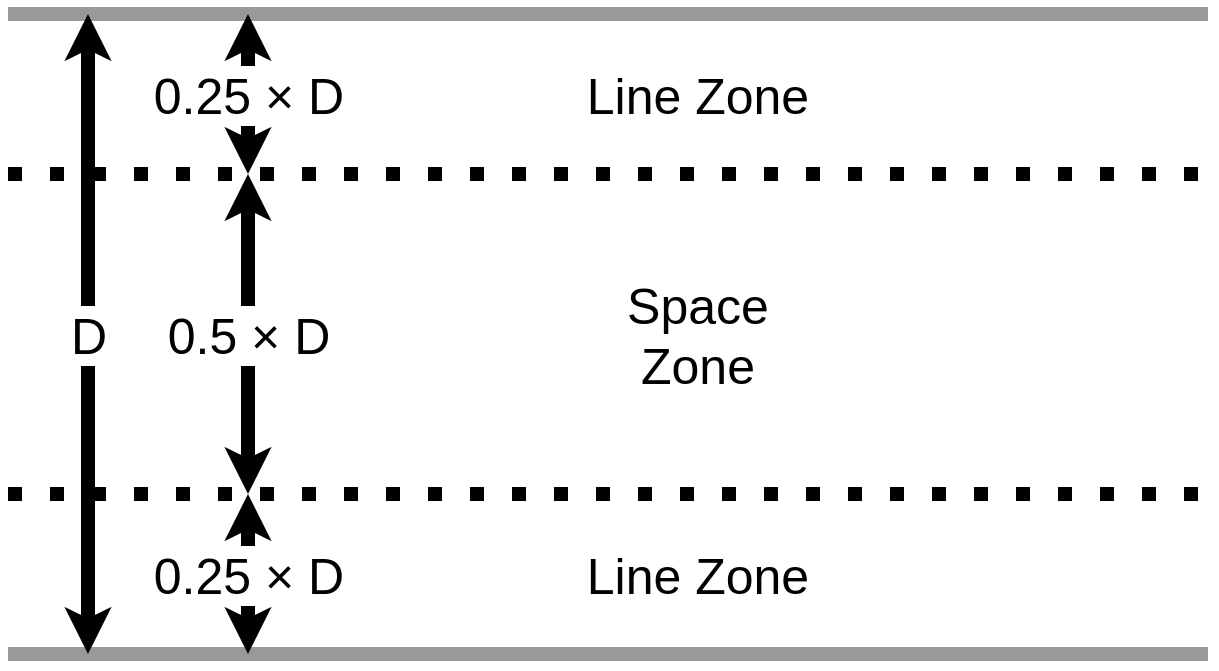 <mxfile userAgent="Mozilla/5.0 (X11; Linux x86_64) AppleWebKit/537.36 (KHTML, like Gecko) Chrome/57.0.299.133 Safari/537.36" version="6.4.6" editor="www.draw.io"><diagram name="Page-1"><mxGraphModel dx="975" dy="712" grid="1" gridSize="10" guides="1" tooltips="1" connect="1" arrows="1" fold="1" page="0" pageScale="1" pageWidth="826" pageHeight="1169" background="#ffffff" math="0" shadow="0"><root><mxCell id="0"/><mxCell id="1" parent="0"/><mxCell id="7" value="" style="endArrow=none;html=1;shadow=0;strokeColor=#999999;strokeWidth=7;fontSize=25;" edge="1" parent="1"><mxGeometry width="50" height="50" relative="1" as="geometry"><mxPoint x="440" y="120" as="sourcePoint"/><mxPoint x="1040" y="120" as="targetPoint"/></mxGeometry></mxCell><mxCell id="8" value="" style="endArrow=none;html=1;shadow=0;strokeColor=#999999;strokeWidth=7;fontSize=25;" edge="1" parent="1"><mxGeometry width="50" height="50" relative="1" as="geometry"><mxPoint x="440" y="440" as="sourcePoint"/><mxPoint x="1040" y="440" as="targetPoint"/></mxGeometry></mxCell><mxCell id="53" value="D" style="endArrow=classic;html=1;shadow=0;strokeColor=#000000;strokeWidth=7;fontSize=25;startArrow=classic;startFill=1;endFill=1;startSize=1;endSize=1;targetPerimeterSpacing=0;" edge="1" parent="1"><mxGeometry width="50" height="50" relative="1" as="geometry"><mxPoint x="480" y="440" as="sourcePoint"/><mxPoint x="480" y="120" as="targetPoint"/></mxGeometry></mxCell><mxCell id="55" value="0.25&amp;nbsp;&lt;span&gt;×&amp;nbsp;&lt;/span&gt;D" style="endArrow=classic;html=1;shadow=0;strokeColor=#000000;strokeWidth=7;fontSize=25;startArrow=classic;startFill=1;endFill=1;startSize=1;endSize=1;targetPerimeterSpacing=0;" edge="1" parent="1"><mxGeometry width="50" height="50" relative="1" as="geometry"><mxPoint x="560" y="200" as="sourcePoint"/><mxPoint x="560" y="120" as="targetPoint"/></mxGeometry></mxCell><mxCell id="60" value="0.25&amp;nbsp;&lt;span&gt;×&amp;nbsp;&lt;/span&gt;D" style="endArrow=classic;html=1;shadow=0;strokeColor=#000000;strokeWidth=7;fontSize=25;startArrow=classic;startFill=1;endFill=1;startSize=1;endSize=1;targetPerimeterSpacing=0;" edge="1" parent="1"><mxGeometry width="50" height="50" relative="1" as="geometry"><mxPoint x="560" y="440" as="sourcePoint"/><mxPoint x="560" y="360" as="targetPoint"/></mxGeometry></mxCell><mxCell id="61" value="0.5&amp;nbsp;&lt;span&gt;×&amp;nbsp;&lt;/span&gt;D" style="endArrow=classic;html=1;shadow=0;strokeColor=#000000;strokeWidth=7;fontSize=25;startArrow=classic;startFill=1;endFill=1;startSize=1;endSize=1;targetPerimeterSpacing=0;" edge="1" parent="1"><mxGeometry width="50" height="50" relative="1" as="geometry"><mxPoint x="560" y="360" as="sourcePoint"/><mxPoint x="560" y="200" as="targetPoint"/></mxGeometry></mxCell><mxCell id="63" value="" style="endArrow=none;html=1;dashed=1;dashPattern=1 2;shadow=0;strokeColor=#000000;strokeWidth=7;fontSize=25;" edge="1" parent="1"><mxGeometry width="50" height="50" relative="1" as="geometry"><mxPoint x="440" y="360" as="sourcePoint"/><mxPoint x="1040" y="360" as="targetPoint"/></mxGeometry></mxCell><mxCell id="64" value="" style="endArrow=none;html=1;dashed=1;dashPattern=1 2;shadow=0;strokeColor=#000000;strokeWidth=7;fontSize=25;" edge="1" parent="1"><mxGeometry width="50" height="50" relative="1" as="geometry"><mxPoint x="440" y="200" as="sourcePoint"/><mxPoint x="1040" y="200" as="targetPoint"/></mxGeometry></mxCell><mxCell id="69" value="Line Zone" style="text;html=1;strokeColor=none;fillColor=none;align=center;verticalAlign=middle;whiteSpace=wrap;fontSize=25;" vertex="1" parent="1"><mxGeometry x="720" y="390" width="130" height="20" as="geometry"/></mxCell><mxCell id="70" value="Line Zone" style="text;html=1;strokeColor=none;fillColor=none;align=center;verticalAlign=middle;whiteSpace=wrap;fontSize=25;" vertex="1" parent="1"><mxGeometry x="720" y="150" width="130" height="20" as="geometry"/></mxCell><mxCell id="71" value="Space Zone" style="text;html=1;strokeColor=none;fillColor=none;align=center;verticalAlign=middle;whiteSpace=wrap;fontSize=25;" vertex="1" parent="1"><mxGeometry x="720" y="270" width="130" height="20" as="geometry"/></mxCell></root></mxGraphModel></diagram></mxfile>